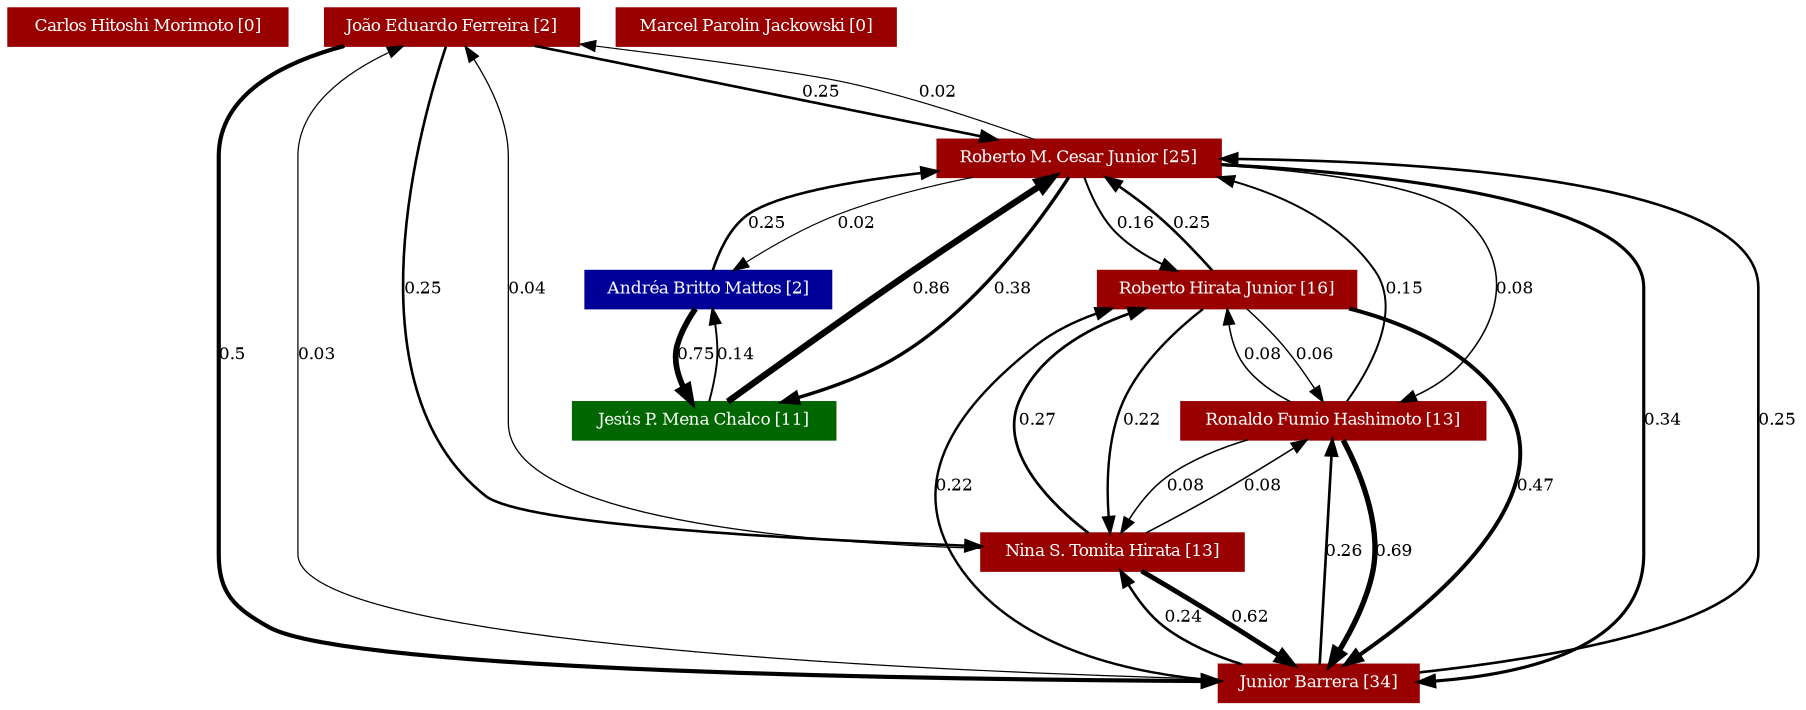 strict digraph grafo3 {
	graph [bb="0,0,731,338", id=grafo3, overlap=False];
	node [label="\N", fontsize=8, shape=rectangle, style=filled];
	0 [label="Carlos Hitoshi Morimoto [0]", URL="http://lattes.cnpq.br/4575931307749163", color="#990000", fontcolor="#FFFFFF", height="0.25", pos="67,329", width="1.8611"];
	1 [label="João Eduardo Ferreira [2]", URL="http://lattes.cnpq.br/0131770792108992", color="#990000", fontcolor="#FFFFFF", height="0.25", pos="213,329", width="1.6944"];
	6 [label="Roberto M. Cesar Junior [25]", URL="http://lattes.cnpq.br/2240951178648368", color="#990000", fontcolor="#FFFFFF", height="0.25", pos="452,265", width="1.8889"];
	2 [label="Junior Barrera [34]", URL="http://lattes.cnpq.br/0362417828475021", color="#990000", fontcolor="#FFFFFF", height="0.25", pos="330,201", width="1.3333"];
	4 [label="Nina S. Tomita Hirata [13]", URL="http://lattes.cnpq.br/0644408634493034", color="#990000", fontcolor="#FFFFFF", height="0.25", pos="241,9", width="1.75"];
	9 [label="Andréa Britto Mattos [2]", URL="http://lattes.cnpq.br/2837012019824386", color="#000099", fontcolor="#FFFFFF", height="0.25", pos="562,137", width="1.6389"];
	8 [label="Jesús P. Mena Chalco [11]", URL="http://lattes.cnpq.br/4727357182510680", color="#006600", fontcolor="#FFFFFF", height="0.25", pos="624,201", width="1.75"];
	7 [label="Ronaldo Fumio Hashimoto [13]", URL="http://lattes.cnpq.br/9283304583756076", color="#990000", fontcolor="#FFFFFF", height="0.25", pos="429,73", width="2.0278"];
	5 [label="Roberto Hirata Junior [16]", URL="http://lattes.cnpq.br/1647118503085126", color="#990000", fontcolor="#FFFFFF", height="0.25", pos="312,137", width="1.7222"];
	3 [label="Marcel Parolin Jackowski [0]", URL="http://lattes.cnpq.br/0926213060635986", color="#990000", fontcolor="#FFFFFF", height="0.25", pos="359,329", width="1.8611"];
	1 -> 6 [arrowhead=normal, arrowsize="0.75", fontsize=8, label="0.25", lp="355.5,297", penwidth="1.25", pos="e,418.05,274.09 246.74,319.97 289.76,308.44 364.14,288.53 410.57,276.1"];
	1 -> 2 [arrowhead=normal, arrowsize="0.75", fontsize=8, label="0.5", lp="209,265", penwidth="2.0", pos="e,282.39,210.01 208.86,319.75 203.15,305.64 194.38,278.05 202,256 207.17,241.04 210.74,236.63 224,228 232.83,222.25 253.9,216.42\
 274.96,211.65"];
	1 -> 4 [arrowhead=normal, arrowsize="0.75", fontsize=8, label="0.25", lp="109.5,169", penwidth="1.25", pos="e,188.39,18.038 160.8,319.93 131.19,311.45 100,295.32 100,265 100,265 100,265 100,73 100,52.378 110.74,47.28 128,36 137.18,30.003\
 158.94,24.23 180.94,19.573"];
	6 -> 1 [arrowhead=normal, arrowsize="0.75", fontsize=8, label="0.02", lp="403.5,297", penwidth="0.56", pos="e,274.32,319.98 434.99,274.09 418.55,282.51 392.7,294.79 369,302 352.74,306.95 315.8,313.41 281.94,318.78"];
	6 -> 9 [arrowhead=normal, arrowsize="0.75", fontsize=8, label="0.02", lp="492.5,201", penwidth="0.56", pos="e,540.84,146.06 454.66,255.94 459.12,241.6 469.02,213.13 483,192 492.54,177.58 496.15,174.34 510,164 517.24,158.6 525.71,153.69 \
533.7,149.59"];
	6 -> 8 [arrowhead=normal, arrowsize="0.75", fontsize=8, label="0.38", lp="570.5,233", penwidth="1.64", pos="e,604.42,210.1 483.71,255.89 500.06,250.98 520.25,244.59 538,238 558.27,230.48 580.69,220.79 597.55,213.21"];
	6 -> 7 [arrowhead=normal, arrowsize="0.75", fontsize=8, label="0.08", lp="695.5,169", penwidth="0.74", pos="e,492.83,82.023 520.08,257.27 551.15,252.94 588.25,246.64 621,238 658.81,228.03 711.24,228.01 696,192 680.07,154.37 665.49,148.25\
 630,128 590.23,105.31 540.66,91.608 500.69,83.558"];
	6 -> 2 [arrowhead=normal, arrowsize="0.75", fontsize=8, label="0.34", lp="350.5,233", penwidth="1.52", pos="e,330.26,210.23 392.28,255.94 370.31,251.5 348.87,245.48 341,238 335.55,232.82 332.77,225.08 331.36,218.02"];
	6 -> 5 [arrowhead=normal, arrowsize="0.75", fontsize=8, label="0.16", lp="263.5,201", penwidth="0.98", pos="e,295.29,146.16 387.17,255.98 335.53,247.26 269.41,232.09 254,210 238.9,188.34 266.59,164.64 288.67,150.3"];
	2 -> 1 [arrowhead=normal, arrowsize="0.75", fontsize=8, label="0.03", lp="288.5,265", penwidth="0.59", pos="e,221.41,319.79 321.66,210.12 301.75,231.9 251.29,287.11 226.78,313.92"];
	2 -> 6 [arrowhead=normal, arrowsize="0.75", fontsize=8, label="0.25", lp="390.5,233", penwidth="1.25", pos="e,422.91,255.89 340.78,210.13 350.73,218.23 366.18,229.99 381,238 391.85,243.86 404.25,249.05 415.61,253.26"];
	2 -> 7 [arrowhead=normal, arrowsize="0.75", fontsize=8, label="0.26", lp="449.5,137", penwidth="1.28", pos="e,433.36,82.266 369.15,191.98 392.73,184.19 420.52,170.24 433,146 442.43,127.67 442.64,120.29 439,100 438.37,96.473 437.31,92.804\
 436.1,89.349"];
	2 -> 5 [arrowhead=normal, arrowsize="0.75", fontsize=8, label="0.22", lp="320.5,169", penwidth="1.16", pos="e,310.13,146.05 321.37,191.79 317.38,186.9 313.08,180.56 311,174 308.95,167.54 308.76,160.12 309.25,153.63"];
	2 -> 4 [arrowhead=normal, arrowsize="0.75", fontsize=8, label="0.24", lp="239.5,105", penwidth="1.22", pos="e,238.17,18.075 301.55,191.92 280.68,183.59 253.83,169 241,146 219.48,107.41 229.2,52.677 236.14,25.557"];
	4 -> 1 [arrowhead=normal, arrowsize="0.75", fontsize=8, label="0.04", lp="151.5,169", penwidth="0.62", pos="e,190.54,319.95 201.02,18.016 173.54,26.848 142,43.426 142,73 142,265 142,265 142,265 142,288.75 164.19,305.95 183.76,316.5"];
	4 -> 7 [arrowhead=normal, arrowsize="0.75", fontsize=8, label="0.08", lp="414.5,41", penwidth="0.74", pos="e,422.48,63.805 304.37,16.472 338.55,21.256 376.77,28.05 392,36 401.94,41.19 410.9,49.977 417.51,57.686"];
	4 -> 2 [arrowhead=normal, arrowsize="0.75", fontsize=8, label="0.62", lp="215.5,105", penwidth="2.36", pos="e,289.81,191.9 233.8,18.112 220.78,35.722 195.62,75.72 206,110 216.15,143.53 223.47,153.67 252,174 261.1,180.49 271.9,185.53 282.51\
,189.4"];
	4 -> 5 [arrowhead=normal, arrowsize="0.75", fontsize=8, label="0.27", lp="287.5,73", penwidth="1.31", pos="e,305.98,127.8 245.32,18.12 251.98,32.066 265.34,59.449 278,82 285.57,95.491 294.84,110.4 301.79,121.28"];
	7 -> 6 [arrowhead=normal, arrowsize="0.75", fontsize=8, label="0.15", lp="721.5,169", penwidth="0.95", pos="e,520.03,258.7 502.02,81.412 530.43,85.639 563.05,91.677 592,100 648.96,116.38 680.11,112.24 709,164 715.08,174.89 710.56,179.53\
 711,192 711.29,199.99 715.13,203.15 711,210 697.25,232.82 683.39,229.92 658,238 634.27,245.56 576.18,252.82 527.72,257.9"];
	7 -> 2 [arrowhead=normal, arrowsize="0.75", fontsize=8, label="0.69", lp="405.5,137", penwidth="2.57", pos="e,339.87,191.7 424.05,82.259 419.93,89.827 413.82,100.75 408,110 397.63,126.49 395.35,130.94 383,146 371.22,160.36 356.47,175.47\
 345.52,186.21"];
	7 -> 5 [arrowhead=normal, arrowsize="0.75", fontsize=8, label="0.08", lp="394.5,105", penwidth="0.74", pos="e,332.59,127.91 414.96,82.272 402.96,90.043 385.13,101.24 369,110 359.57,115.12 349,120.28 339.56,124.69"];
	7 -> 4 [arrowhead=normal, arrowsize="0.75", fontsize=8, label="0.08", lp="368.5,41", penwidth="0.74", pos="e,274.42,18.092 407.07,63.956 387.74,56.122 358.71,44.712 333,36 316.47,30.4 298.05,24.858 282.06,20.266"];
	5 -> 6 [arrowhead=normal, arrowsize="0.75", fontsize=8, label="0.25", lp="412.5,201", penwidth="1.25", pos="e,444.39,255.64 327.09,146.03 335.24,151.07 345.36,157.6 354,164 369.46,175.45 373.24,178.56 387,192 406.34,210.88 426.77,234.52\
 439.45,249.69"];
	5 -> 7 [arrowhead=normal, arrowsize="0.75", fontsize=8, label="0.06", lp="359.5,105", penwidth="0.68", pos="e,391.71,82.034 319.26,127.91 326.33,119.61 337.76,107.52 350,100 360.54,93.531 372.82,88.375 384.52,84.376"];
	5 -> 2 [arrowhead=normal, arrowsize="0.75", fontsize=8, label="0.47", lp="340.5,169", penwidth="1.91", pos="e,331.44,191.97 320.18,146.29 323.96,151.19 328.04,157.53 330,164 331.96,170.48 332.31,177.91 332.04,184.39"];
	5 -> 4 [arrowhead=normal, arrowsize="0.75", fontsize=8, label="0.22", lp="313.5,73", penwidth="1.16", pos="e,254.51,18.225 311.69,127.95 310.88,113.62 307.9,85.165 297,64 288.5,47.493 273.19,32.977 260.72,23.009"];
	9 -> 6 [arrowhead=normal, arrowsize="0.75", fontsize=8, label="0.25", lp="525.5,201", penwidth="1.25", pos="e,460.64,255.78 554.75,146.11 543.62,160.05 521.53,187.41 502,210 490.04,223.84 475.99,239.21 465.84,250.18"];
	9 -> 8 [arrowhead=normal, arrowsize="0.75", fontsize=8, label="0.75", lp="609.5,169", penwidth="2.75", pos="e,616.36,191.97 572.15,146.02 577.82,151.17 584.94,157.81 591,164 597.91,171.06 605.27,179.24 611.27,186.1"];
	8 -> 9 [arrowhead=normal, arrowsize="0.75", fontsize=8, label="0.14", lp="581.5,169", penwidth="0.92", pos="e,562.44,146.14 596.71,191.97 587.71,187.78 578.38,181.92 572,174 567.38,168.26 564.89,160.57 563.54,153.69"];
	8 -> 6 [arrowhead=normal, arrowsize="0.75", fontsize=8, label="0.86", lp="607.5,233", penwidth="3.08", pos="e,511.85,255.97 616.75,210.12 609.42,218.68 597.3,231.18 584,238 572.35,243.98 545.64,249.89 519.27,254.66"];
}
